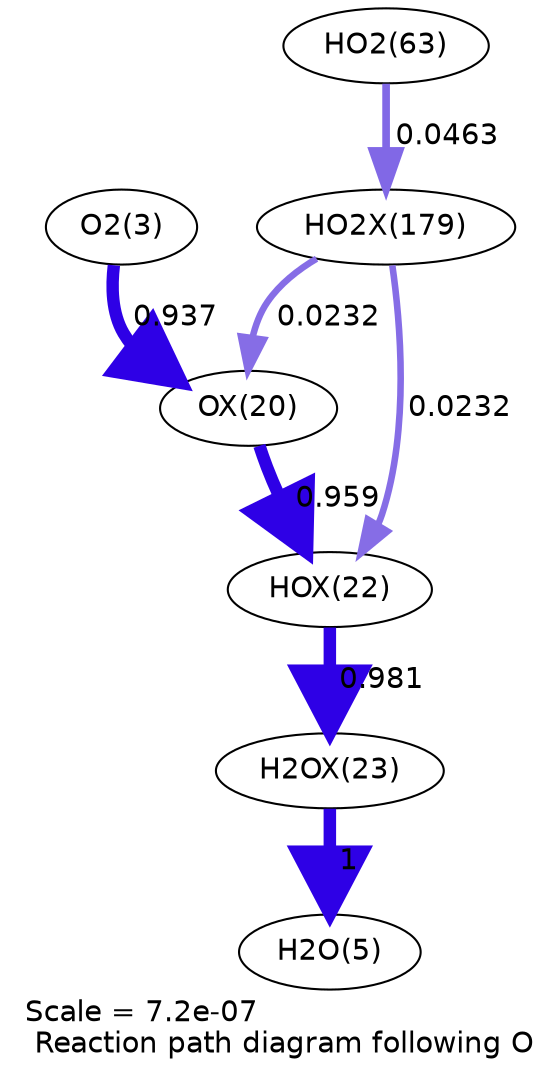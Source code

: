 digraph reaction_paths {
center=1;
s5 -> s55[fontname="Helvetica", penwidth=5.95, arrowsize=2.98, color="0.7, 1.44, 0.9"
, label=" 0.937"];
s55 -> s57[fontname="Helvetica", penwidth=5.97, arrowsize=2.98, color="0.7, 1.46, 0.9"
, label=" 0.959"];
s76 -> s55[fontname="Helvetica", penwidth=3.16, arrowsize=1.58, color="0.7, 0.523, 0.9"
, label=" 0.0232"];
s57 -> s58[fontname="Helvetica", penwidth=5.99, arrowsize=2.99, color="0.7, 1.48, 0.9"
, label=" 0.981"];
s76 -> s57[fontname="Helvetica", penwidth=3.16, arrowsize=1.58, color="0.7, 0.523, 0.9"
, label=" 0.0232"];
s58 -> s7[fontname="Helvetica", penwidth=6, arrowsize=3, color="0.7, 1.5, 0.9"
, label=" 1"];
s27 -> s76[fontname="Helvetica", penwidth=3.68, arrowsize=1.84, color="0.7, 0.546, 0.9"
, label=" 0.0463"];
s5 [ fontname="Helvetica", label="O2(3)"];
s7 [ fontname="Helvetica", label="H2O(5)"];
s27 [ fontname="Helvetica", label="HO2(63)"];
s55 [ fontname="Helvetica", label="OX(20)"];
s57 [ fontname="Helvetica", label="HOX(22)"];
s58 [ fontname="Helvetica", label="H2OX(23)"];
s76 [ fontname="Helvetica", label="HO2X(179)"];
 label = "Scale = 7.2e-07\l Reaction path diagram following O";
 fontname = "Helvetica";
}
